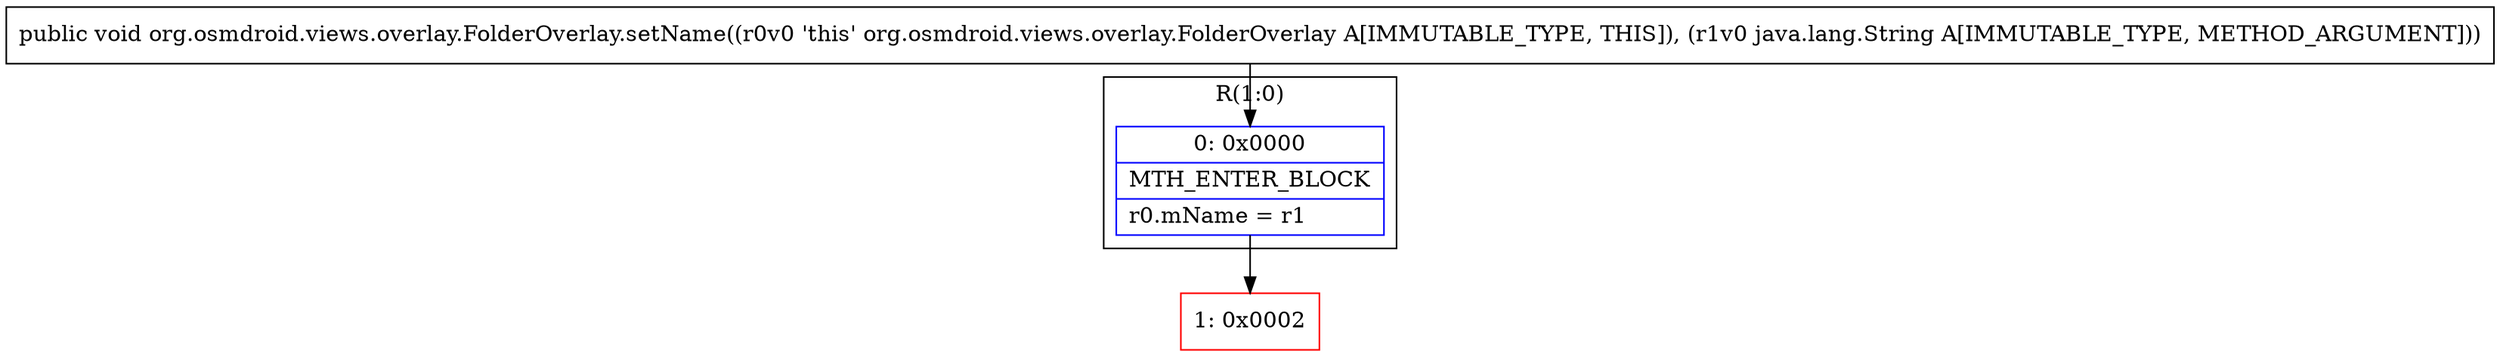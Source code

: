 digraph "CFG fororg.osmdroid.views.overlay.FolderOverlay.setName(Ljava\/lang\/String;)V" {
subgraph cluster_Region_1457747288 {
label = "R(1:0)";
node [shape=record,color=blue];
Node_0 [shape=record,label="{0\:\ 0x0000|MTH_ENTER_BLOCK\l|r0.mName = r1\l}"];
}
Node_1 [shape=record,color=red,label="{1\:\ 0x0002}"];
MethodNode[shape=record,label="{public void org.osmdroid.views.overlay.FolderOverlay.setName((r0v0 'this' org.osmdroid.views.overlay.FolderOverlay A[IMMUTABLE_TYPE, THIS]), (r1v0 java.lang.String A[IMMUTABLE_TYPE, METHOD_ARGUMENT])) }"];
MethodNode -> Node_0;
Node_0 -> Node_1;
}

